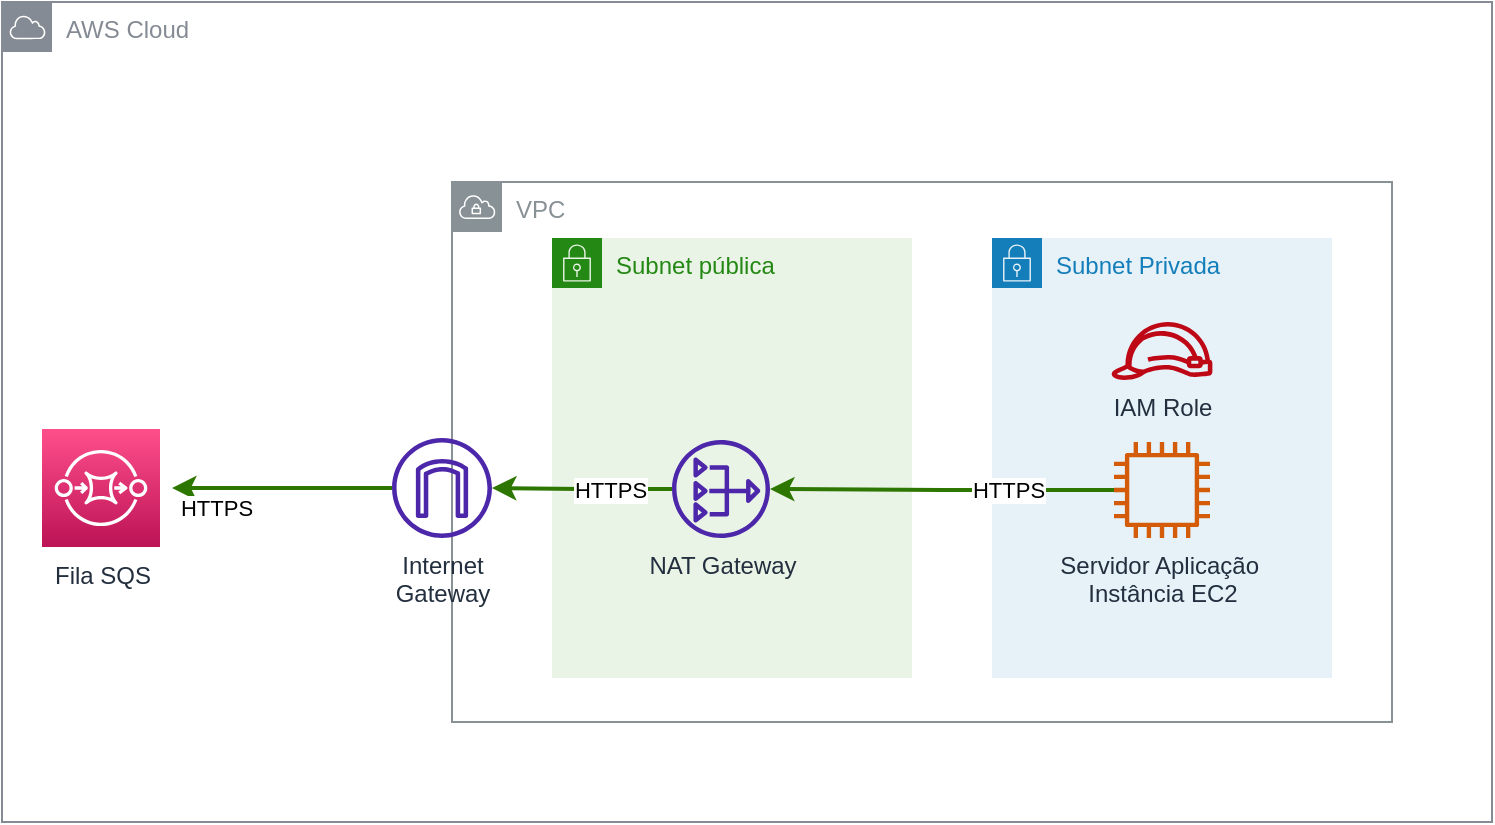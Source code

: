 <mxfile version="21.6.7" type="device" pages="2">
  <diagram name="EndpointPublico" id="Cs4O_PeA-PpMcnGswNlL">
    <mxGraphModel dx="1434" dy="796" grid="1" gridSize="10" guides="1" tooltips="1" connect="1" arrows="1" fold="1" page="1" pageScale="1" pageWidth="1100" pageHeight="850" math="0" shadow="0">
      <root>
        <mxCell id="0" />
        <mxCell id="1" parent="0" />
        <mxCell id="T9_sGibd7mfuaE9gXxxw-1" value="AWS Cloud" style="sketch=0;outlineConnect=0;gradientColor=none;html=1;whiteSpace=wrap;fontSize=12;fontStyle=0;shape=mxgraph.aws4.group;grIcon=mxgraph.aws4.group_aws_cloud;strokeColor=#858B94;fillColor=none;verticalAlign=top;align=left;spacingLeft=30;fontColor=#858B94;dashed=0;" parent="1" vertex="1">
          <mxGeometry x="190" y="110" width="745" height="410" as="geometry" />
        </mxCell>
        <mxCell id="T9_sGibd7mfuaE9gXxxw-2" value="VPC" style="sketch=0;outlineConnect=0;gradientColor=none;html=1;whiteSpace=wrap;fontSize=12;fontStyle=0;shape=mxgraph.aws4.group;grIcon=mxgraph.aws4.group_vpc;strokeColor=#879196;fillColor=none;verticalAlign=top;align=left;spacingLeft=30;fontColor=#879196;dashed=0;" parent="1" vertex="1">
          <mxGeometry x="415" y="200" width="470" height="270" as="geometry" />
        </mxCell>
        <mxCell id="T9_sGibd7mfuaE9gXxxw-7" value="Subnet pública" style="points=[[0,0],[0.25,0],[0.5,0],[0.75,0],[1,0],[1,0.25],[1,0.5],[1,0.75],[1,1],[0.75,1],[0.5,1],[0.25,1],[0,1],[0,0.75],[0,0.5],[0,0.25]];outlineConnect=0;gradientColor=none;html=1;whiteSpace=wrap;fontSize=12;fontStyle=0;container=1;pointerEvents=0;collapsible=0;recursiveResize=0;shape=mxgraph.aws4.group;grIcon=mxgraph.aws4.group_security_group;grStroke=0;strokeColor=#248814;fillColor=#E9F3E6;verticalAlign=top;align=left;spacingLeft=30;fontColor=#248814;dashed=0;rotation=0;" parent="1" vertex="1">
          <mxGeometry x="465" y="228" width="180" height="220" as="geometry" />
        </mxCell>
        <mxCell id="T9_sGibd7mfuaE9gXxxw-8" value="NAT Gateway" style="sketch=0;outlineConnect=0;fontColor=#232F3E;gradientColor=none;fillColor=#4D27AA;strokeColor=none;dashed=0;verticalLabelPosition=bottom;verticalAlign=top;align=center;html=1;fontSize=12;fontStyle=0;aspect=fixed;pointerEvents=1;shape=mxgraph.aws4.nat_gateway;" parent="T9_sGibd7mfuaE9gXxxw-7" vertex="1">
          <mxGeometry x="60" y="101" width="49" height="49" as="geometry" />
        </mxCell>
        <mxCell id="T9_sGibd7mfuaE9gXxxw-9" style="edgeStyle=orthogonalEdgeStyle;rounded=0;orthogonalLoop=1;jettySize=auto;html=1;fillColor=#60a917;strokeColor=#2D7600;strokeWidth=2;" parent="1" source="T9_sGibd7mfuaE9gXxxw-12" edge="1">
          <mxGeometry relative="1" as="geometry">
            <mxPoint x="275" y="353" as="targetPoint" />
          </mxGeometry>
        </mxCell>
        <mxCell id="T9_sGibd7mfuaE9gXxxw-10" value="HTTPS" style="edgeLabel;html=1;align=center;verticalAlign=middle;resizable=0;points=[];" parent="T9_sGibd7mfuaE9gXxxw-9" vertex="1" connectable="0">
          <mxGeometry x="-0.139" y="1" relative="1" as="geometry">
            <mxPoint x="-41" y="9" as="offset" />
          </mxGeometry>
        </mxCell>
        <mxCell id="T9_sGibd7mfuaE9gXxxw-12" value="Internet&lt;br&gt;Gateway" style="sketch=0;outlineConnect=0;fontColor=#232F3E;gradientColor=none;fillColor=#4D27AA;strokeColor=none;dashed=0;verticalLabelPosition=bottom;verticalAlign=top;align=center;html=1;fontSize=12;fontStyle=0;aspect=fixed;pointerEvents=1;shape=mxgraph.aws4.internet_gateway;" parent="1" vertex="1">
          <mxGeometry x="385" y="328" width="50" height="50" as="geometry" />
        </mxCell>
        <mxCell id="T9_sGibd7mfuaE9gXxxw-13" value="Subnet Privada" style="points=[[0,0],[0.25,0],[0.5,0],[0.75,0],[1,0],[1,0.25],[1,0.5],[1,0.75],[1,1],[0.75,1],[0.5,1],[0.25,1],[0,1],[0,0.75],[0,0.5],[0,0.25]];outlineConnect=0;gradientColor=none;html=1;whiteSpace=wrap;fontSize=12;fontStyle=0;container=1;pointerEvents=0;collapsible=0;recursiveResize=0;shape=mxgraph.aws4.group;grIcon=mxgraph.aws4.group_security_group;grStroke=0;strokeColor=#147EBA;fillColor=#E6F2F8;verticalAlign=top;align=left;spacingLeft=30;fontColor=#147EBA;dashed=0;" parent="1" vertex="1">
          <mxGeometry x="685" y="228" width="170" height="220" as="geometry" />
        </mxCell>
        <mxCell id="T9_sGibd7mfuaE9gXxxw-14" value="Servidor Aplicação&amp;nbsp;&lt;br&gt;Instância EC2" style="sketch=0;outlineConnect=0;fontColor=#232F3E;gradientColor=none;fillColor=#D45B07;strokeColor=none;dashed=0;verticalLabelPosition=bottom;verticalAlign=top;align=center;html=1;fontSize=12;fontStyle=0;aspect=fixed;pointerEvents=1;shape=mxgraph.aws4.instance2;" parent="T9_sGibd7mfuaE9gXxxw-13" vertex="1">
          <mxGeometry x="61" y="102" width="48" height="48" as="geometry" />
        </mxCell>
        <mxCell id="T9_sGibd7mfuaE9gXxxw-15" value="IAM Role" style="sketch=0;outlineConnect=0;fontColor=#232F3E;gradientColor=none;fillColor=#BF0816;strokeColor=none;dashed=0;verticalLabelPosition=bottom;verticalAlign=top;align=center;html=1;fontSize=12;fontStyle=0;aspect=fixed;pointerEvents=1;shape=mxgraph.aws4.role;" parent="T9_sGibd7mfuaE9gXxxw-13" vertex="1">
          <mxGeometry x="59.29" y="42" width="51.41" height="29" as="geometry" />
        </mxCell>
        <mxCell id="T9_sGibd7mfuaE9gXxxw-16" style="edgeStyle=orthogonalEdgeStyle;rounded=0;orthogonalLoop=1;jettySize=auto;html=1;strokeWidth=2;fillColor=#60a917;strokeColor=#2D7600;" parent="1" source="T9_sGibd7mfuaE9gXxxw-14" target="T9_sGibd7mfuaE9gXxxw-8" edge="1">
          <mxGeometry relative="1" as="geometry" />
        </mxCell>
        <mxCell id="T9_sGibd7mfuaE9gXxxw-17" value="HTTPS" style="edgeLabel;html=1;align=center;verticalAlign=middle;resizable=0;points=[];" parent="T9_sGibd7mfuaE9gXxxw-16" vertex="1" connectable="0">
          <mxGeometry x="-0.386" relative="1" as="geometry">
            <mxPoint as="offset" />
          </mxGeometry>
        </mxCell>
        <mxCell id="T9_sGibd7mfuaE9gXxxw-18" style="edgeStyle=orthogonalEdgeStyle;rounded=0;orthogonalLoop=1;jettySize=auto;html=1;fillColor=#60a917;strokeColor=#2D7600;strokeWidth=2;" parent="1" source="T9_sGibd7mfuaE9gXxxw-8" target="T9_sGibd7mfuaE9gXxxw-12" edge="1">
          <mxGeometry relative="1" as="geometry" />
        </mxCell>
        <mxCell id="T9_sGibd7mfuaE9gXxxw-19" value="HTTPS" style="edgeLabel;html=1;align=center;verticalAlign=middle;resizable=0;points=[];" parent="T9_sGibd7mfuaE9gXxxw-18" vertex="1" connectable="0">
          <mxGeometry x="-0.47" relative="1" as="geometry">
            <mxPoint x="-7" as="offset" />
          </mxGeometry>
        </mxCell>
        <mxCell id="RXwbN0FVCZ5pzTBGRaO3-1" value="Fila SQS" style="sketch=0;points=[[0,0,0],[0.25,0,0],[0.5,0,0],[0.75,0,0],[1,0,0],[0,1,0],[0.25,1,0],[0.5,1,0],[0.75,1,0],[1,1,0],[0,0.25,0],[0,0.5,0],[0,0.75,0],[1,0.25,0],[1,0.5,0],[1,0.75,0]];outlineConnect=0;fontColor=#232F3E;gradientColor=#FF4F8B;gradientDirection=north;fillColor=#BC1356;strokeColor=#ffffff;dashed=0;verticalLabelPosition=bottom;verticalAlign=top;align=center;html=1;fontSize=12;fontStyle=0;aspect=fixed;shape=mxgraph.aws4.resourceIcon;resIcon=mxgraph.aws4.sqs;" vertex="1" parent="1">
          <mxGeometry x="210" y="323.5" width="59" height="59" as="geometry" />
        </mxCell>
      </root>
    </mxGraphModel>
  </diagram>
  <diagram name="InterfaceVPCEndpoint" id="Aftb2HmsLCdyFGUkK3B0">
    <mxGraphModel dx="1434" dy="796" grid="1" gridSize="10" guides="1" tooltips="1" connect="1" arrows="1" fold="1" page="1" pageScale="1" pageWidth="1100" pageHeight="850" math="0" shadow="0">
      <root>
        <mxCell id="qaeSoWS5nfex0Md5dDFG-0" />
        <mxCell id="qaeSoWS5nfex0Md5dDFG-1" parent="qaeSoWS5nfex0Md5dDFG-0" />
        <mxCell id="qaeSoWS5nfex0Md5dDFG-3" value="VPC" style="sketch=0;outlineConnect=0;gradientColor=none;html=1;whiteSpace=wrap;fontSize=12;fontStyle=0;shape=mxgraph.aws4.group;grIcon=mxgraph.aws4.group_vpc;strokeColor=#879196;fillColor=none;verticalAlign=top;align=left;spacingLeft=30;fontColor=#879196;dashed=0;" vertex="1" parent="qaeSoWS5nfex0Md5dDFG-1">
          <mxGeometry x="370" y="210" width="395" height="270" as="geometry" />
        </mxCell>
        <mxCell id="qaeSoWS5nfex0Md5dDFG-2" value="AWS Cloud" style="sketch=0;outlineConnect=0;gradientColor=none;html=1;whiteSpace=wrap;fontSize=12;fontStyle=0;shape=mxgraph.aws4.group;grIcon=mxgraph.aws4.group_aws_cloud;strokeColor=#858B94;fillColor=none;verticalAlign=top;align=left;spacingLeft=30;fontColor=#858B94;dashed=0;" vertex="1" parent="qaeSoWS5nfex0Md5dDFG-1">
          <mxGeometry x="70" y="120" width="745" height="410" as="geometry" />
        </mxCell>
        <mxCell id="qaeSoWS5nfex0Md5dDFG-9" value="Subnet Privada" style="points=[[0,0],[0.25,0],[0.5,0],[0.75,0],[1,0],[1,0.25],[1,0.5],[1,0.75],[1,1],[0.75,1],[0.5,1],[0.25,1],[0,1],[0,0.75],[0,0.5],[0,0.25]];outlineConnect=0;gradientColor=none;html=1;whiteSpace=wrap;fontSize=12;fontStyle=0;container=1;pointerEvents=0;collapsible=0;recursiveResize=0;shape=mxgraph.aws4.group;grIcon=mxgraph.aws4.group_security_group;grStroke=0;strokeColor=#147EBA;fillColor=#E6F2F8;verticalAlign=top;align=left;spacingLeft=30;fontColor=#147EBA;dashed=0;" vertex="1" parent="qaeSoWS5nfex0Md5dDFG-1">
          <mxGeometry x="470" y="238" width="265" height="220" as="geometry" />
        </mxCell>
        <mxCell id="GCOqj1gz-rHmLLwmIabO-0" style="edgeStyle=orthogonalEdgeStyle;rounded=0;orthogonalLoop=1;jettySize=auto;html=1;" edge="1" parent="qaeSoWS5nfex0Md5dDFG-9" source="qaeSoWS5nfex0Md5dDFG-10" target="-qkUcqKuIj5WMIXEXT1W-0">
          <mxGeometry relative="1" as="geometry" />
        </mxCell>
        <mxCell id="qaeSoWS5nfex0Md5dDFG-10" value="Servidor Aplicação&amp;nbsp;&lt;br&gt;Instância EC2" style="sketch=0;outlineConnect=0;fontColor=#232F3E;gradientColor=none;fillColor=#D45B07;strokeColor=none;dashed=0;verticalLabelPosition=bottom;verticalAlign=top;align=center;html=1;fontSize=12;fontStyle=0;aspect=fixed;pointerEvents=1;shape=mxgraph.aws4.instance2;" vertex="1" parent="qaeSoWS5nfex0Md5dDFG-9">
          <mxGeometry x="171.71" y="104" width="48" height="48" as="geometry" />
        </mxCell>
        <mxCell id="qaeSoWS5nfex0Md5dDFG-11" value="IAM Role" style="sketch=0;outlineConnect=0;fontColor=#232F3E;gradientColor=none;fillColor=#BF0816;strokeColor=none;dashed=0;verticalLabelPosition=bottom;verticalAlign=top;align=center;html=1;fontSize=12;fontStyle=0;aspect=fixed;pointerEvents=1;shape=mxgraph.aws4.role;" vertex="1" parent="qaeSoWS5nfex0Md5dDFG-9">
          <mxGeometry x="170" y="42" width="51.41" height="29" as="geometry" />
        </mxCell>
        <mxCell id="-qkUcqKuIj5WMIXEXT1W-0" value="ENI - Elastic &lt;br&gt;Network Interface" style="sketch=0;outlineConnect=0;fontColor=#232F3E;gradientColor=none;fillColor=#4D27AA;strokeColor=none;dashed=0;verticalLabelPosition=bottom;verticalAlign=top;align=center;html=1;fontSize=12;fontStyle=0;aspect=fixed;pointerEvents=1;shape=mxgraph.aws4.elastic_network_interface;" vertex="1" parent="qaeSoWS5nfex0Md5dDFG-9">
          <mxGeometry x="40" y="103" width="50" height="50" as="geometry" />
        </mxCell>
        <mxCell id="qaeSoWS5nfex0Md5dDFG-16" value="Fila SQS" style="sketch=0;points=[[0,0,0],[0.25,0,0],[0.5,0,0],[0.75,0,0],[1,0,0],[0,1,0],[0.25,1,0],[0.5,1,0],[0.75,1,0],[1,1,0],[0,0.25,0],[0,0.5,0],[0,0.75,0],[1,0.25,0],[1,0.5,0],[1,0.75,0]];outlineConnect=0;fontColor=#232F3E;gradientColor=#FF4F8B;gradientDirection=north;fillColor=#BC1356;strokeColor=#ffffff;dashed=0;verticalLabelPosition=bottom;verticalAlign=top;align=center;html=1;fontSize=12;fontStyle=0;aspect=fixed;shape=mxgraph.aws4.resourceIcon;resIcon=mxgraph.aws4.sqs;" vertex="1" parent="qaeSoWS5nfex0Md5dDFG-1">
          <mxGeometry x="80" y="338" width="59" height="59" as="geometry" />
        </mxCell>
        <mxCell id="GCOqj1gz-rHmLLwmIabO-2" style="edgeStyle=orthogonalEdgeStyle;rounded=0;orthogonalLoop=1;jettySize=auto;html=1;entryX=1;entryY=0.5;entryDx=0;entryDy=0;entryPerimeter=0;" edge="1" parent="qaeSoWS5nfex0Md5dDFG-1" source="-qkUcqKuIj5WMIXEXT1W-1" target="-qkUcqKuIj5WMIXEXT1W-2">
          <mxGeometry relative="1" as="geometry" />
        </mxCell>
        <mxCell id="GCOqj1gz-rHmLLwmIabO-5" value="HTTPS" style="edgeLabel;html=1;align=center;verticalAlign=middle;resizable=0;points=[];" vertex="1" connectable="0" parent="GCOqj1gz-rHmLLwmIabO-2">
          <mxGeometry x="0.033" y="3" relative="1" as="geometry">
            <mxPoint x="6" y="-3" as="offset" />
          </mxGeometry>
        </mxCell>
        <mxCell id="-qkUcqKuIj5WMIXEXT1W-1" value="Interface &lt;br&gt;VPC Endpoint" style="sketch=0;outlineConnect=0;fontColor=#232F3E;gradientColor=none;fillColor=#4D27AA;strokeColor=none;dashed=0;verticalLabelPosition=bottom;verticalAlign=top;align=center;html=1;fontSize=12;fontStyle=0;aspect=fixed;pointerEvents=1;shape=mxgraph.aws4.endpoints;" vertex="1" parent="qaeSoWS5nfex0Md5dDFG-1">
          <mxGeometry x="340" y="340" width="52.5" height="52.5" as="geometry" />
        </mxCell>
        <mxCell id="GCOqj1gz-rHmLLwmIabO-3" style="edgeStyle=orthogonalEdgeStyle;rounded=0;orthogonalLoop=1;jettySize=auto;html=1;" edge="1" parent="qaeSoWS5nfex0Md5dDFG-1" source="-qkUcqKuIj5WMIXEXT1W-2" target="qaeSoWS5nfex0Md5dDFG-16">
          <mxGeometry relative="1" as="geometry" />
        </mxCell>
        <mxCell id="GCOqj1gz-rHmLLwmIabO-6" value="HTTPS" style="edgeLabel;html=1;align=center;verticalAlign=middle;resizable=0;points=[];" vertex="1" connectable="0" parent="GCOqj1gz-rHmLLwmIabO-3">
          <mxGeometry x="0.02" y="1" relative="1" as="geometry">
            <mxPoint x="2" as="offset" />
          </mxGeometry>
        </mxCell>
        <mxCell id="-qkUcqKuIj5WMIXEXT1W-2" value="AWS PrivateLink" style="sketch=0;points=[[0,0,0],[0.25,0,0],[0.5,0,0],[0.75,0,0],[1,0,0],[0,1,0],[0.25,1,0],[0.5,1,0],[0.75,1,0],[1,1,0],[0,0.25,0],[0,0.5,0],[0,0.75,0],[1,0.25,0],[1,0.5,0],[1,0.75,0]];outlineConnect=0;fontColor=#232F3E;gradientColor=#945DF2;gradientDirection=north;fillColor=#5A30B5;strokeColor=#ffffff;dashed=0;verticalLabelPosition=bottom;verticalAlign=top;align=center;html=1;fontSize=12;fontStyle=0;aspect=fixed;shape=mxgraph.aws4.resourceIcon;resIcon=mxgraph.aws4.vpc_privatelink;" vertex="1" parent="qaeSoWS5nfex0Md5dDFG-1">
          <mxGeometry x="210" y="336.25" width="60" height="60" as="geometry" />
        </mxCell>
        <mxCell id="GCOqj1gz-rHmLLwmIabO-1" style="edgeStyle=orthogonalEdgeStyle;rounded=0;orthogonalLoop=1;jettySize=auto;html=1;" edge="1" parent="qaeSoWS5nfex0Md5dDFG-1" source="-qkUcqKuIj5WMIXEXT1W-0" target="-qkUcqKuIj5WMIXEXT1W-1">
          <mxGeometry relative="1" as="geometry" />
        </mxCell>
        <mxCell id="GCOqj1gz-rHmLLwmIabO-4" value="HTTPS" style="edgeLabel;html=1;align=center;verticalAlign=middle;resizable=0;points=[];" vertex="1" connectable="0" parent="GCOqj1gz-rHmLLwmIabO-1">
          <mxGeometry x="0.115" y="2" relative="1" as="geometry">
            <mxPoint y="-2" as="offset" />
          </mxGeometry>
        </mxCell>
      </root>
    </mxGraphModel>
  </diagram>
</mxfile>
